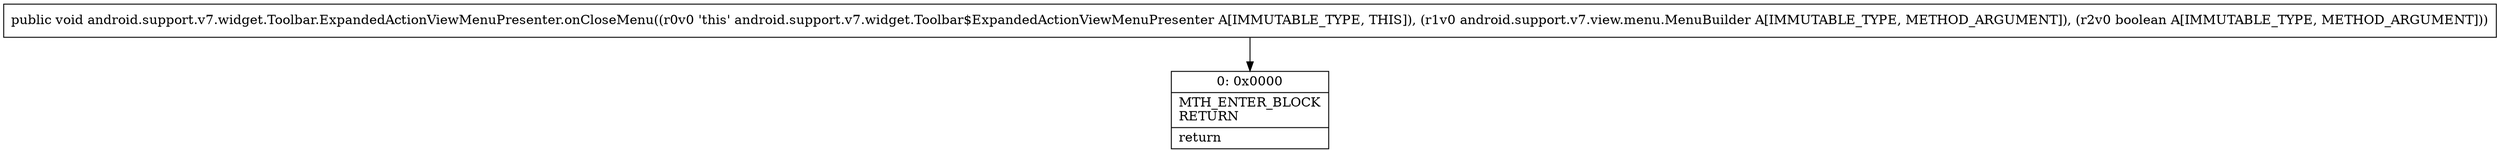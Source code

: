 digraph "CFG forandroid.support.v7.widget.Toolbar.ExpandedActionViewMenuPresenter.onCloseMenu(Landroid\/support\/v7\/view\/menu\/MenuBuilder;Z)V" {
Node_0 [shape=record,label="{0\:\ 0x0000|MTH_ENTER_BLOCK\lRETURN\l|return\l}"];
MethodNode[shape=record,label="{public void android.support.v7.widget.Toolbar.ExpandedActionViewMenuPresenter.onCloseMenu((r0v0 'this' android.support.v7.widget.Toolbar$ExpandedActionViewMenuPresenter A[IMMUTABLE_TYPE, THIS]), (r1v0 android.support.v7.view.menu.MenuBuilder A[IMMUTABLE_TYPE, METHOD_ARGUMENT]), (r2v0 boolean A[IMMUTABLE_TYPE, METHOD_ARGUMENT])) }"];
MethodNode -> Node_0;
}

